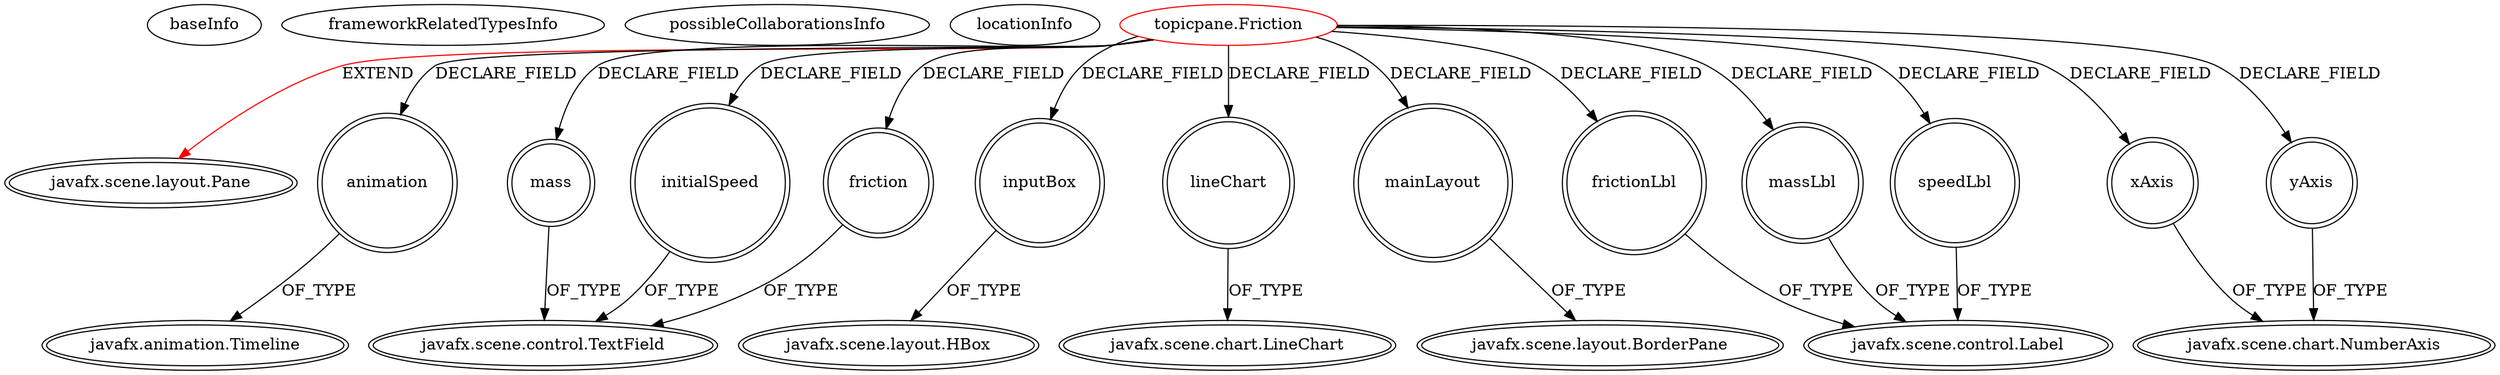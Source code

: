 digraph {
baseInfo[graphId=2290,category="extension_graph",isAnonymous=false,possibleRelation=false]
frameworkRelatedTypesInfo[0="javafx.scene.layout.Pane"]
possibleCollaborationsInfo[]
locationInfo[projectName="cmd802-projectmain",filePath="/cmd802-projectmain/projectmain-master/GroupProject/src/topicpane/Friction.java",contextSignature="Friction",graphId="2290"]
0[label="topicpane.Friction",vertexType="ROOT_CLIENT_CLASS_DECLARATION",isFrameworkType=false,color=red]
1[label="javafx.scene.layout.Pane",vertexType="FRAMEWORK_CLASS_TYPE",isFrameworkType=true,peripheries=2]
2[label="animation",vertexType="FIELD_DECLARATION",isFrameworkType=true,peripheries=2,shape=circle]
3[label="javafx.animation.Timeline",vertexType="FRAMEWORK_CLASS_TYPE",isFrameworkType=true,peripheries=2]
4[label="friction",vertexType="FIELD_DECLARATION",isFrameworkType=true,peripheries=2,shape=circle]
5[label="javafx.scene.control.TextField",vertexType="FRAMEWORK_CLASS_TYPE",isFrameworkType=true,peripheries=2]
6[label="frictionLbl",vertexType="FIELD_DECLARATION",isFrameworkType=true,peripheries=2,shape=circle]
7[label="javafx.scene.control.Label",vertexType="FRAMEWORK_CLASS_TYPE",isFrameworkType=true,peripheries=2]
8[label="initialSpeed",vertexType="FIELD_DECLARATION",isFrameworkType=true,peripheries=2,shape=circle]
10[label="inputBox",vertexType="FIELD_DECLARATION",isFrameworkType=true,peripheries=2,shape=circle]
11[label="javafx.scene.layout.HBox",vertexType="FRAMEWORK_CLASS_TYPE",isFrameworkType=true,peripheries=2]
12[label="lineChart",vertexType="FIELD_DECLARATION",isFrameworkType=true,peripheries=2,shape=circle]
13[label="javafx.scene.chart.LineChart",vertexType="FRAMEWORK_CLASS_TYPE",isFrameworkType=true,peripheries=2]
14[label="mainLayout",vertexType="FIELD_DECLARATION",isFrameworkType=true,peripheries=2,shape=circle]
15[label="javafx.scene.layout.BorderPane",vertexType="FRAMEWORK_CLASS_TYPE",isFrameworkType=true,peripheries=2]
16[label="mass",vertexType="FIELD_DECLARATION",isFrameworkType=true,peripheries=2,shape=circle]
18[label="massLbl",vertexType="FIELD_DECLARATION",isFrameworkType=true,peripheries=2,shape=circle]
20[label="speedLbl",vertexType="FIELD_DECLARATION",isFrameworkType=true,peripheries=2,shape=circle]
22[label="xAxis",vertexType="FIELD_DECLARATION",isFrameworkType=true,peripheries=2,shape=circle]
23[label="javafx.scene.chart.NumberAxis",vertexType="FRAMEWORK_CLASS_TYPE",isFrameworkType=true,peripheries=2]
24[label="yAxis",vertexType="FIELD_DECLARATION",isFrameworkType=true,peripheries=2,shape=circle]
0->1[label="EXTEND",color=red]
0->2[label="DECLARE_FIELD"]
2->3[label="OF_TYPE"]
0->4[label="DECLARE_FIELD"]
4->5[label="OF_TYPE"]
0->6[label="DECLARE_FIELD"]
6->7[label="OF_TYPE"]
0->8[label="DECLARE_FIELD"]
8->5[label="OF_TYPE"]
0->10[label="DECLARE_FIELD"]
10->11[label="OF_TYPE"]
0->12[label="DECLARE_FIELD"]
12->13[label="OF_TYPE"]
0->14[label="DECLARE_FIELD"]
14->15[label="OF_TYPE"]
0->16[label="DECLARE_FIELD"]
16->5[label="OF_TYPE"]
0->18[label="DECLARE_FIELD"]
18->7[label="OF_TYPE"]
0->20[label="DECLARE_FIELD"]
20->7[label="OF_TYPE"]
0->22[label="DECLARE_FIELD"]
22->23[label="OF_TYPE"]
0->24[label="DECLARE_FIELD"]
24->23[label="OF_TYPE"]
}
